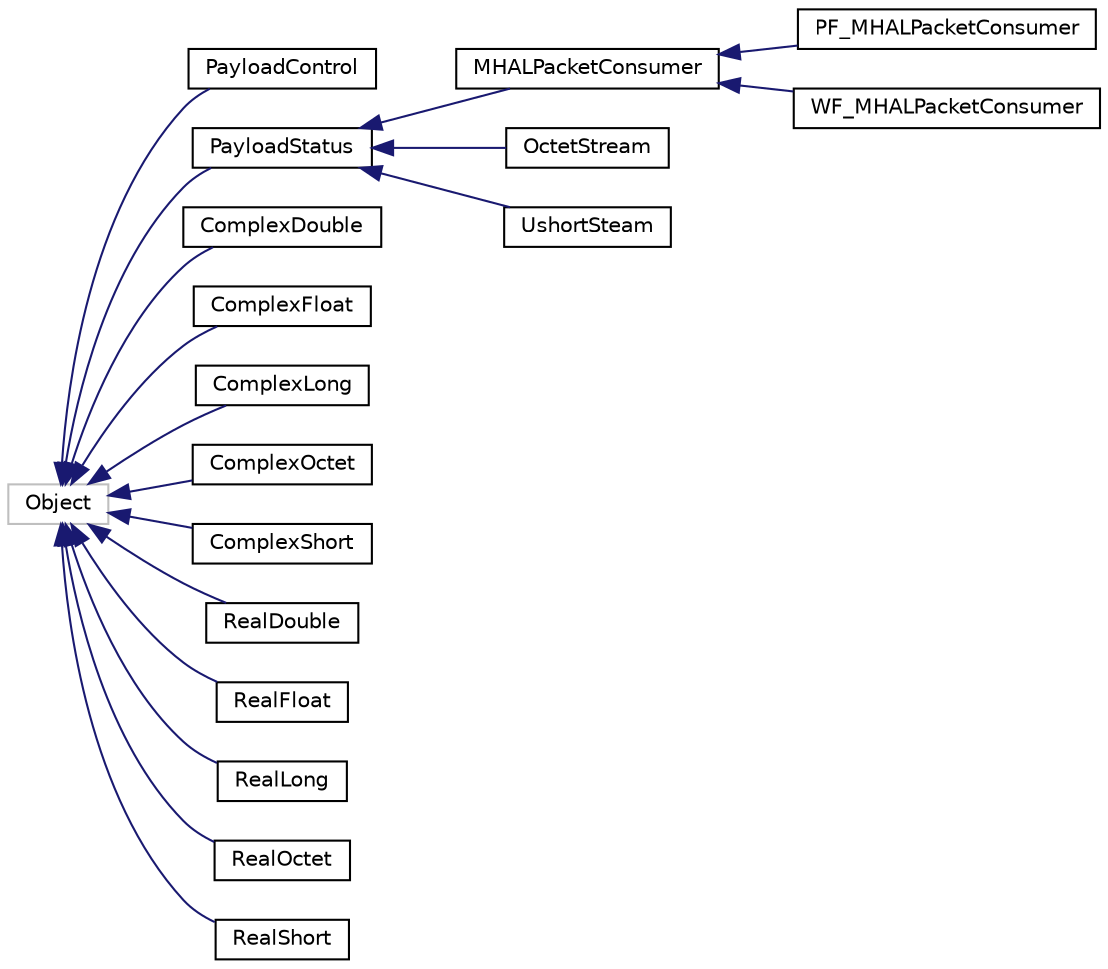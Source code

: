 digraph "Graphical Class Hierarchy"
{
 // INTERACTIVE_SVG=YES
  edge [fontname="Helvetica",fontsize="10",labelfontname="Helvetica",labelfontsize="10"];
  node [fontname="Helvetica",fontsize="10",shape=record];
  rankdir="LR";
  Node1 [label="Object",height=0.2,width=0.4,color="grey75", fillcolor="white", style="filled"];
  Node1 -> Node2 [dir="back",color="midnightblue",fontsize="10",style="solid",fontname="Helvetica"];
  Node2 [label="PayloadControl",height=0.2,width=0.4,color="black", fillcolor="white", style="filled",URL="$class_packet_1_1_payload_control.html"];
  Node1 -> Node3 [dir="back",color="midnightblue",fontsize="10",style="solid",fontname="Helvetica"];
  Node3 [label="PayloadStatus",height=0.2,width=0.4,color="black", fillcolor="white", style="filled",URL="$class_packet_1_1_payload_status.html"];
  Node3 -> Node4 [dir="back",color="midnightblue",fontsize="10",style="solid",fontname="Helvetica"];
  Node4 [label="MHALPacketConsumer",height=0.2,width=0.4,color="black", fillcolor="white", style="filled",URL="$class_m_h_a_l_1_1_m_h_a_l_packet_consumer.html"];
  Node4 -> Node5 [dir="back",color="midnightblue",fontsize="10",style="solid",fontname="Helvetica"];
  Node5 [label="PF_MHALPacketConsumer",height=0.2,width=0.4,color="black", fillcolor="white", style="filled",URL="$class_m_h_a_l_1_1_p_f___m_h_a_l_packet_consumer.html"];
  Node4 -> Node6 [dir="back",color="midnightblue",fontsize="10",style="solid",fontname="Helvetica"];
  Node6 [label="WF_MHALPacketConsumer",height=0.2,width=0.4,color="black", fillcolor="white", style="filled",URL="$class_m_h_a_l_1_1_w_f___m_h_a_l_packet_consumer.html"];
  Node3 -> Node7 [dir="back",color="midnightblue",fontsize="10",style="solid",fontname="Helvetica"];
  Node7 [label="OctetStream",height=0.2,width=0.4,color="black", fillcolor="white", style="filled",URL="$class_packet_1_1_octet_stream.html"];
  Node3 -> Node8 [dir="back",color="midnightblue",fontsize="10",style="solid",fontname="Helvetica"];
  Node8 [label="UshortSteam",height=0.2,width=0.4,color="black", fillcolor="white", style="filled",URL="$class_packet_1_1_ushort_steam.html"];
  Node1 -> Node9 [dir="back",color="midnightblue",fontsize="10",style="solid",fontname="Helvetica"];
  Node9 [label="ComplexDouble",height=0.2,width=0.4,color="black", fillcolor="white", style="filled",URL="$class_standard_interfaces_1_1_complex_double.html"];
  Node1 -> Node10 [dir="back",color="midnightblue",fontsize="10",style="solid",fontname="Helvetica"];
  Node10 [label="ComplexFloat",height=0.2,width=0.4,color="black", fillcolor="white", style="filled",URL="$class_standard_interfaces_1_1_complex_float.html"];
  Node1 -> Node11 [dir="back",color="midnightblue",fontsize="10",style="solid",fontname="Helvetica"];
  Node11 [label="ComplexLong",height=0.2,width=0.4,color="black", fillcolor="white", style="filled",URL="$class_standard_interfaces_1_1_complex_long.html"];
  Node1 -> Node12 [dir="back",color="midnightblue",fontsize="10",style="solid",fontname="Helvetica"];
  Node12 [label="ComplexOctet",height=0.2,width=0.4,color="black", fillcolor="white", style="filled",URL="$class_standard_interfaces_1_1_complex_octet.html"];
  Node1 -> Node13 [dir="back",color="midnightblue",fontsize="10",style="solid",fontname="Helvetica"];
  Node13 [label="ComplexShort",height=0.2,width=0.4,color="black", fillcolor="white", style="filled",URL="$class_standard_interfaces_1_1_complex_short.html"];
  Node1 -> Node14 [dir="back",color="midnightblue",fontsize="10",style="solid",fontname="Helvetica"];
  Node14 [label="RealDouble",height=0.2,width=0.4,color="black", fillcolor="white", style="filled",URL="$class_standard_interfaces_1_1_real_double.html"];
  Node1 -> Node15 [dir="back",color="midnightblue",fontsize="10",style="solid",fontname="Helvetica"];
  Node15 [label="RealFloat",height=0.2,width=0.4,color="black", fillcolor="white", style="filled",URL="$class_standard_interfaces_1_1_real_float.html"];
  Node1 -> Node16 [dir="back",color="midnightblue",fontsize="10",style="solid",fontname="Helvetica"];
  Node16 [label="RealLong",height=0.2,width=0.4,color="black", fillcolor="white", style="filled",URL="$class_standard_interfaces_1_1_real_long.html"];
  Node1 -> Node17 [dir="back",color="midnightblue",fontsize="10",style="solid",fontname="Helvetica"];
  Node17 [label="RealOctet",height=0.2,width=0.4,color="black", fillcolor="white", style="filled",URL="$class_standard_interfaces_1_1_real_octet.html"];
  Node1 -> Node18 [dir="back",color="midnightblue",fontsize="10",style="solid",fontname="Helvetica"];
  Node18 [label="RealShort",height=0.2,width=0.4,color="black", fillcolor="white", style="filled",URL="$class_standard_interfaces_1_1_real_short.html"];
}
